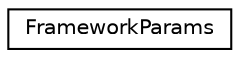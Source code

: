 digraph "Graphical Class Hierarchy"
{
 // LATEX_PDF_SIZE
  edge [fontname="Helvetica",fontsize="10",labelfontname="Helvetica",labelfontsize="10"];
  node [fontname="Helvetica",fontsize="10",shape=record];
  rankdir="LR";
  Node0 [label="FrameworkParams",height=0.2,width=0.4,color="black", fillcolor="white", style="filled",URL="$structarm__compute_1_1utils_1_1_framework_params.xhtml",tooltip="Structure holding all the common graph parameters."];
}
